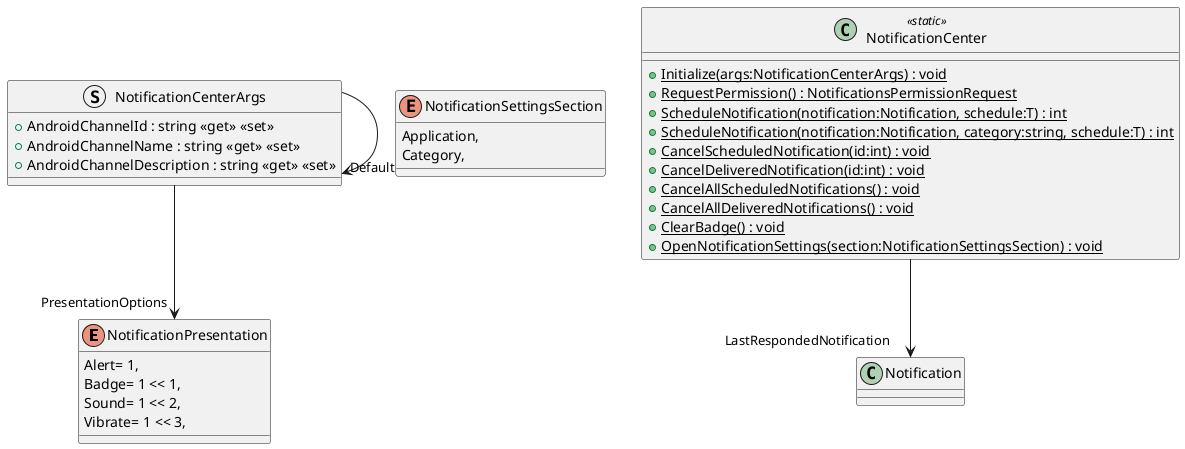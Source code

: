 @startuml
enum NotificationPresentation {
    Alert= 1,
    Badge= 1 << 1,
    Sound= 1 << 2,
    Vibrate= 1 << 3,
}
enum NotificationSettingsSection {
    Application,
    Category,
}
struct NotificationCenterArgs {
    + AndroidChannelId : string <<get>> <<set>>
    + AndroidChannelName : string <<get>> <<set>>
    + AndroidChannelDescription : string <<get>> <<set>>
}
class NotificationCenter <<static>> {
    + {static} Initialize(args:NotificationCenterArgs) : void
    + {static} RequestPermission() : NotificationsPermissionRequest
    + {static} ScheduleNotification(notification:Notification, schedule:T) : int
    + {static} ScheduleNotification(notification:Notification, category:string, schedule:T) : int
    + {static} CancelScheduledNotification(id:int) : void
    + {static} CancelDeliveredNotification(id:int) : void
    + {static} CancelAllScheduledNotifications() : void
    + {static} CancelAllDeliveredNotifications() : void
    + {static} ClearBadge() : void
    + {static} OpenNotificationSettings(section:NotificationSettingsSection) : void
}
NotificationCenterArgs --> "Default" NotificationCenterArgs
NotificationCenterArgs --> "PresentationOptions" NotificationPresentation
NotificationCenter --> "LastRespondedNotification" Notification
@enduml
